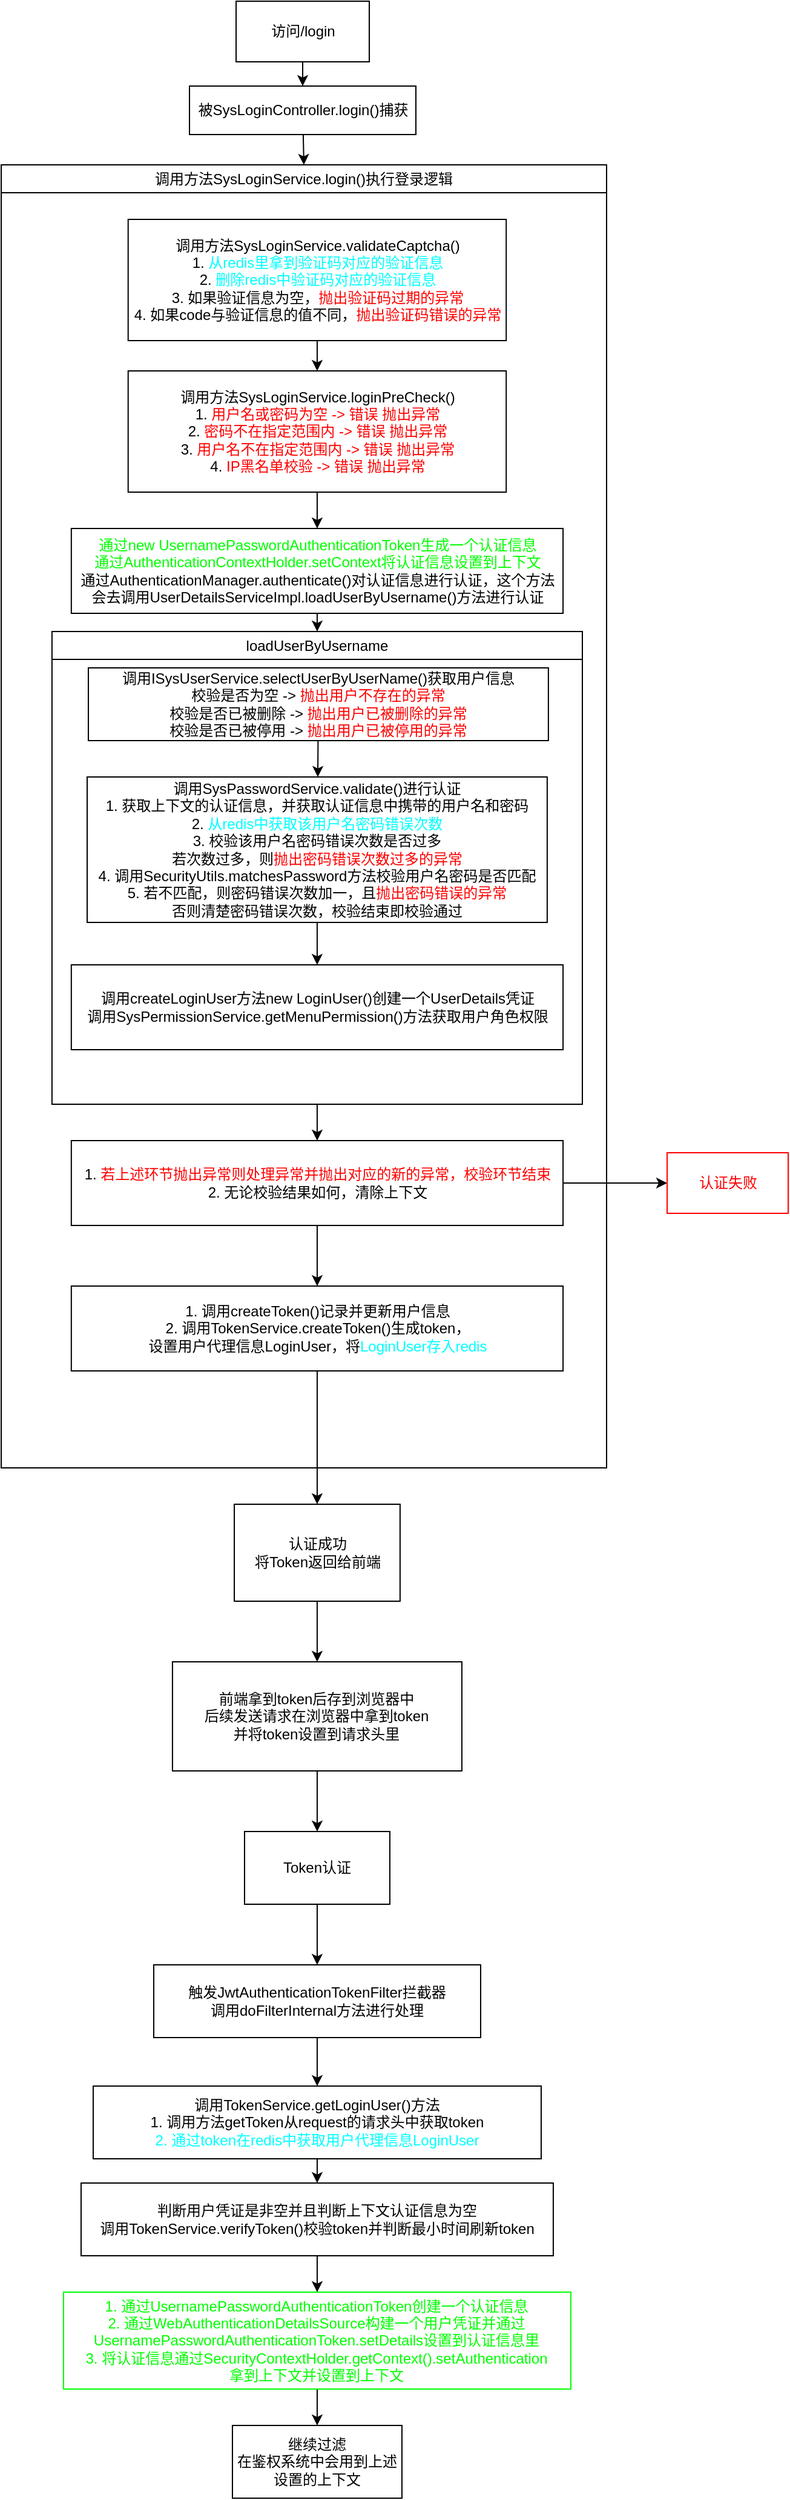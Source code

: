 <mxfile>
    <diagram id="IyeDk-cAWrKOq7F3gyWb" name="第 1 页">
        <mxGraphModel dx="573" dy="322" grid="1" gridSize="10" guides="1" tooltips="1" connect="1" arrows="1" fold="1" page="1" pageScale="1" pageWidth="827" pageHeight="1169" background="#FFFFFF" math="0" shadow="0">
            <root>
                <mxCell id="0"/>
                <mxCell id="1" parent="0"/>
                <mxCell id="7" value="" style="edgeStyle=none;html=1;" parent="1" source="5" target="6" edge="1">
                    <mxGeometry relative="1" as="geometry"/>
                </mxCell>
                <mxCell id="5" value="访问/login" style="html=1;" parent="1" vertex="1">
                    <mxGeometry x="304" y="60" width="110" height="50" as="geometry"/>
                </mxCell>
                <mxCell id="9" value="" style="edgeStyle=none;html=1;entryX=0.5;entryY=0;entryDx=0;entryDy=0;" parent="1" source="6" target="20" edge="1">
                    <mxGeometry relative="1" as="geometry">
                        <mxPoint x="359.0" y="240" as="targetPoint"/>
                    </mxGeometry>
                </mxCell>
                <mxCell id="6" value="被SysLoginController.login()捕获" style="html=1;" parent="1" vertex="1">
                    <mxGeometry x="265.5" y="130" width="187" height="40" as="geometry"/>
                </mxCell>
                <mxCell id="20" value="&lt;span style=&quot;font-weight: 400;&quot;&gt;调用方法SysLoginService.login()执行登录逻辑&lt;/span&gt;" style="swimlane;whiteSpace=wrap;html=1;" parent="1" vertex="1">
                    <mxGeometry x="110" y="195" width="500" height="1075" as="geometry">
                        <mxRectangle x="109" y="195" width="290" height="30" as="alternateBounds"/>
                    </mxGeometry>
                </mxCell>
                <mxCell id="22" value="" style="edgeStyle=none;html=1;" parent="20" source="10" target="21" edge="1">
                    <mxGeometry relative="1" as="geometry"/>
                </mxCell>
                <mxCell id="10" value="调用方法SysLoginService.validateCaptcha()&lt;br&gt;1. &lt;font color=&quot;#00ffff&quot;&gt;从redis里拿到验证码对应的验证信息&lt;/font&gt;&lt;br&gt;2. &lt;font color=&quot;#00ffff&quot;&gt;删除redis中验证码对应的验证信息&lt;/font&gt;&lt;br&gt;3. 如果验证信息为空，&lt;font color=&quot;#ff0000&quot;&gt;抛出验证码过期的异常&lt;/font&gt;&lt;br&gt;4. 如果code与验证信息的值不同，&lt;font color=&quot;#ff0000&quot;&gt;抛出验证码错误的异常&lt;/font&gt;" style="html=1;" parent="20" vertex="1">
                    <mxGeometry x="104.85" y="45" width="312.25" height="100" as="geometry"/>
                </mxCell>
                <mxCell id="24" value="" style="edgeStyle=none;html=1;" parent="20" source="21" target="23" edge="1">
                    <mxGeometry relative="1" as="geometry"/>
                </mxCell>
                <mxCell id="21" value="调用方法SysLoginService.loginPreCheck()&lt;br&gt;1. &lt;font color=&quot;#ff0000&quot;&gt;用户名或密码为空 -&amp;gt; 错误 抛出异常&lt;/font&gt;&lt;br&gt;2. &lt;font color=&quot;#ff0000&quot;&gt;密码不在指定范围内 -&amp;gt; 错误 抛出异常&lt;/font&gt;&lt;br&gt;3. &lt;font color=&quot;#ff0000&quot;&gt;用户名不在指定范围内 -&amp;gt; 错误 抛出异常&lt;/font&gt;&lt;br&gt;4. &lt;font color=&quot;#ff0000&quot;&gt;IP黑名单校验 -&amp;gt; 错误 抛出异常&lt;/font&gt;" style="html=1;" parent="20" vertex="1">
                    <mxGeometry x="104.85" y="170" width="312.25" height="100" as="geometry"/>
                </mxCell>
                <mxCell id="26" style="edgeStyle=none;html=1;entryX=0.5;entryY=0;entryDx=0;entryDy=0;" parent="20" source="23" target="25" edge="1">
                    <mxGeometry relative="1" as="geometry"/>
                </mxCell>
                <mxCell id="23" value="&lt;font color=&quot;#00ff00&quot;&gt;通过new UsernamePasswordAuthenticationToken生成一个认证信息&lt;br&gt;通过AuthenticationContextHolder.setContext将认证信息设置到上下文&lt;/font&gt;&lt;br&gt;通过AuthenticationManager.authenticate()对认证信息进行认证，这个方法&lt;br&gt;会去调用UserDetailsServiceImpl.loadUserByUsername()方法进行认证" style="html=1;" parent="20" vertex="1">
                    <mxGeometry x="57.91" y="300" width="406.13" height="70" as="geometry"/>
                </mxCell>
                <mxCell id="39" value="" style="edgeStyle=none;html=1;entryX=0.5;entryY=0;entryDx=0;entryDy=0;exitX=0.5;exitY=1;exitDx=0;exitDy=0;" parent="20" source="25" target="40" edge="1">
                    <mxGeometry relative="1" as="geometry">
                        <mxPoint x="261" y="785" as="sourcePoint"/>
                        <mxPoint x="245.01" y="805" as="targetPoint"/>
                    </mxGeometry>
                </mxCell>
                <mxCell id="25" value="&lt;span style=&quot;font-weight: 400;&quot;&gt;loadUserByUsername&lt;/span&gt;" style="swimlane;whiteSpace=wrap;html=1;" parent="20" vertex="1">
                    <mxGeometry x="41.94" y="385" width="438.06" height="390" as="geometry">
                        <mxRectangle x="25.98" y="380" width="160" height="30" as="alternateBounds"/>
                    </mxGeometry>
                </mxCell>
                <mxCell id="29" value="" style="edgeStyle=none;html=1;" parent="25" source="27" target="28" edge="1">
                    <mxGeometry relative="1" as="geometry"/>
                </mxCell>
                <mxCell id="27" value="调用ISysUserService.selectUserByUserName()获取用户信息&lt;br&gt;校验是否为空 -&amp;gt; &lt;font color=&quot;#ff0000&quot;&gt;抛出用户不存在的异常&lt;/font&gt;&lt;br&gt;校验是否已被删除 -&amp;gt; &lt;font color=&quot;#ff0000&quot;&gt;抛出用户已被删除的异常&lt;/font&gt;&lt;br&gt;校验是否已被停用 -&amp;gt; &lt;font color=&quot;#ff0000&quot;&gt;抛出用户已被停用的异常&lt;/font&gt;" style="whiteSpace=wrap;html=1;" parent="25" vertex="1">
                    <mxGeometry x="30.04" y="30" width="379.96" height="60" as="geometry"/>
                </mxCell>
                <mxCell id="28" value="调用SysPasswordService.validate()进行认证&lt;br&gt;1. 获取上下文的认证信息，并获取认证信息中携带的用户名和密码&lt;br&gt;2. &lt;font color=&quot;#00ffff&quot;&gt;从redis中获取该用户名密码错误次数&lt;/font&gt;&lt;br&gt;3. 校验该用户名密码错误次数是否过多&lt;br&gt;若次数过多，则&lt;font color=&quot;#ff0000&quot;&gt;抛出密码错误次数过多的异常&lt;/font&gt;&lt;br&gt;4. 调用SecurityUtils.matchesPassword方法校验用户名密码是否匹配&lt;br&gt;5. 若不匹配，则密码错误次数加一，且&lt;font color=&quot;#ff0000&quot;&gt;抛出密码错误的异常&lt;/font&gt;&lt;br&gt;否则清楚密码错误次数，校验结束即校验通过" style="whiteSpace=wrap;html=1;" parent="25" vertex="1">
                    <mxGeometry x="29.05" y="120" width="379.96" height="120" as="geometry"/>
                </mxCell>
                <mxCell id="36" value="调用createLoginUser方法new&amp;nbsp;LoginUser()创建一个UserDetails凭证&lt;br&gt;调用SysPermissionService.getMenuPermission()方法获取用户角色权限" style="html=1;" parent="25" vertex="1">
                    <mxGeometry x="15.96" y="275" width="406.13" height="70" as="geometry"/>
                </mxCell>
                <mxCell id="37" style="edgeStyle=none;html=1;entryX=0.5;entryY=0;entryDx=0;entryDy=0;" parent="25" source="28" target="36" edge="1">
                    <mxGeometry relative="1" as="geometry"/>
                </mxCell>
                <mxCell id="44" value="" style="edgeStyle=none;html=1;" parent="20" source="40" target="43" edge="1">
                    <mxGeometry relative="1" as="geometry"/>
                </mxCell>
                <mxCell id="40" value="1. &lt;font color=&quot;#ff0000&quot;&gt;若上述环节抛出异常则处理异常并抛出对应的新的异常，校验环节结束&lt;/font&gt;&lt;br&gt;2. 无论校验结果如何，清除上下文" style="html=1;" parent="20" vertex="1">
                    <mxGeometry x="57.91" y="805" width="406.13" height="70" as="geometry"/>
                </mxCell>
                <mxCell id="43" value="1. 调用createToken()记录并更新用户信息&lt;br&gt;2. 调用TokenService.createToken()生成token，&lt;br&gt;设置用户代理信息LoginUser，将&lt;font color=&quot;#00ffff&quot;&gt;LoginUser存入redis&lt;/font&gt;" style="html=1;" parent="20" vertex="1">
                    <mxGeometry x="57.91" y="925" width="406.13" height="70" as="geometry"/>
                </mxCell>
                <mxCell id="45" style="edgeStyle=none;html=1;entryX=0;entryY=0.5;entryDx=0;entryDy=0;" parent="1" source="40" target="46" edge="1">
                    <mxGeometry relative="1" as="geometry">
                        <mxPoint x="660" y="1055" as="targetPoint"/>
                    </mxGeometry>
                </mxCell>
                <mxCell id="46" value="认证失败" style="html=1;fontColor=#FF0000;labelBorderColor=none;strokeColor=#FF0000;" parent="1" vertex="1">
                    <mxGeometry x="660" y="1010" width="100" height="50" as="geometry"/>
                </mxCell>
                <mxCell id="47" style="edgeStyle=none;html=1;entryX=0.5;entryY=0;entryDx=0;entryDy=0;" parent="1" source="43" target="48" edge="1">
                    <mxGeometry relative="1" as="geometry">
                        <mxPoint x="333.065" y="1330.0" as="targetPoint"/>
                    </mxGeometry>
                </mxCell>
                <mxCell id="65" value="" style="edgeStyle=none;html=1;fontColor=#00FFFF;" parent="1" source="48" target="64" edge="1">
                    <mxGeometry relative="1" as="geometry"/>
                </mxCell>
                <mxCell id="48" value="认证成功&lt;br&gt;将Token返回给前端" style="html=1;" parent="1" vertex="1">
                    <mxGeometry x="302.51" y="1300" width="136.93" height="80" as="geometry"/>
                </mxCell>
                <mxCell id="51" value="" style="edgeStyle=none;html=1;" parent="1" source="49" target="50" edge="1">
                    <mxGeometry relative="1" as="geometry"/>
                </mxCell>
                <mxCell id="49" value="Token认证" style="whiteSpace=wrap;html=1;" parent="1" vertex="1">
                    <mxGeometry x="310.98" y="1570" width="120" height="60" as="geometry"/>
                </mxCell>
                <mxCell id="53" value="" style="edgeStyle=none;html=1;" parent="1" source="50" target="52" edge="1">
                    <mxGeometry relative="1" as="geometry"/>
                </mxCell>
                <mxCell id="50" value="触发JwtAuthenticationTokenFilter拦截器&lt;br&gt;调用doFilterInternal方法进行处理" style="whiteSpace=wrap;html=1;" parent="1" vertex="1">
                    <mxGeometry x="235.98" y="1680" width="270" height="60" as="geometry"/>
                </mxCell>
                <mxCell id="55" value="" style="edgeStyle=none;html=1;" parent="1" source="52" target="54" edge="1">
                    <mxGeometry relative="1" as="geometry"/>
                </mxCell>
                <mxCell id="52" value="调用TokenService.getLoginUser()方法&lt;br&gt;1. 调用方法getToken从request的请求头中获取token&lt;br&gt;&lt;font color=&quot;#00ffff&quot;&gt;2. 通过token在redis中获取用户代理信息LoginUser&lt;/font&gt;" style="whiteSpace=wrap;html=1;" parent="1" vertex="1">
                    <mxGeometry x="185.98" y="1780" width="370" height="60" as="geometry"/>
                </mxCell>
                <mxCell id="57" value="" style="edgeStyle=none;html=1;" parent="1" source="54" target="56" edge="1">
                    <mxGeometry relative="1" as="geometry"/>
                </mxCell>
                <mxCell id="54" value="判断用户凭证是非空并且判断上下文认证信息为空&lt;br&gt;调用TokenService.verifyToken()校验token并判断最小时间刷新token" style="whiteSpace=wrap;html=1;" parent="1" vertex="1">
                    <mxGeometry x="175.98" y="1860" width="390" height="60" as="geometry"/>
                </mxCell>
                <mxCell id="59" value="" style="edgeStyle=none;html=1;" parent="1" source="56" target="58" edge="1">
                    <mxGeometry relative="1" as="geometry"/>
                </mxCell>
                <mxCell id="56" value="&lt;font color=&quot;#00ff00&quot;&gt;1. 通过UsernamePasswordAuthenticationToken创建一个认证信息&lt;br&gt;2. 通过WebAuthenticationDetailsSource构建一个用户凭证并通过UsernamePasswordAuthenticationToken.setDetails设置到认证信息里&lt;br&gt;3. 将认证信息通过SecurityContextHolder.getContext().setAuthentication&lt;br&gt;拿到上下文并设置到上下文&lt;/font&gt;" style="whiteSpace=wrap;html=1;strokeColor=#00FF00;" parent="1" vertex="1">
                    <mxGeometry x="161.46" y="1950" width="419.02" height="80" as="geometry"/>
                </mxCell>
                <mxCell id="58" value="继续过滤&lt;br&gt;在鉴权系统中会用到上述设置的上下文" style="whiteSpace=wrap;html=1;" parent="1" vertex="1">
                    <mxGeometry x="300.98" y="2060" width="140" height="60" as="geometry"/>
                </mxCell>
                <mxCell id="66" style="edgeStyle=none;html=1;entryX=0.5;entryY=0;entryDx=0;entryDy=0;fontColor=#00FFFF;" parent="1" source="64" target="49" edge="1">
                    <mxGeometry relative="1" as="geometry"/>
                </mxCell>
                <mxCell id="64" value="前端拿到token后存到浏览器中&lt;br&gt;后续发送请求在浏览器中拿到token&lt;br&gt;并将token设置到请求头里" style="whiteSpace=wrap;html=1;" parent="1" vertex="1">
                    <mxGeometry x="251.46" y="1430" width="239.02" height="90" as="geometry"/>
                </mxCell>
            </root>
        </mxGraphModel>
    </diagram>
</mxfile>